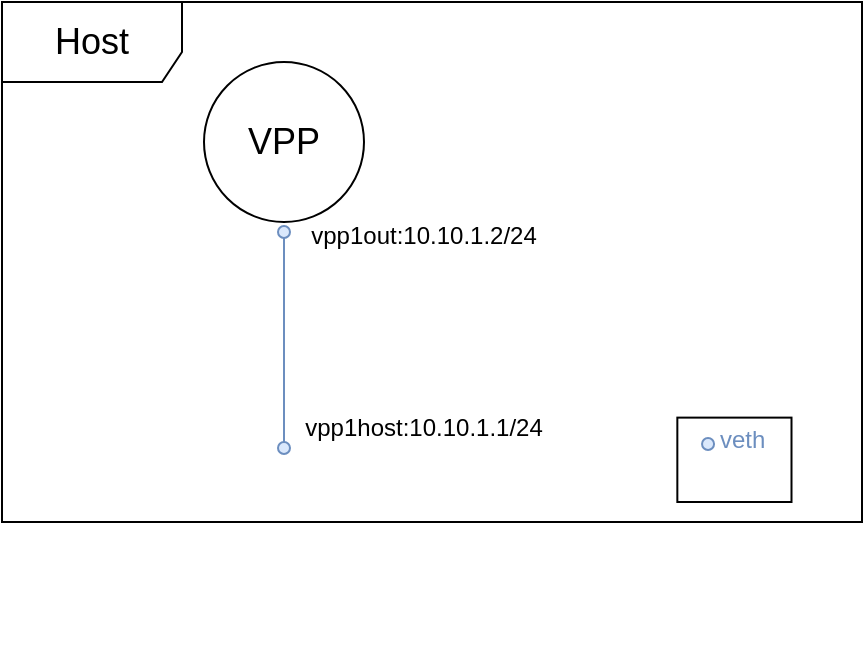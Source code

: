 <mxfile version="20.7.4" type="github">
  <diagram id="X3frUOIJ4UyBZ5zGNv1c" name="acl-lab">
    <mxGraphModel dx="501" dy="299" grid="1" gridSize="10" guides="1" tooltips="1" connect="1" arrows="1" fold="1" page="1" pageScale="1" pageWidth="827" pageHeight="1169" math="0" shadow="0">
      <root>
        <mxCell id="0" />
        <mxCell id="1" parent="0" />
        <mxCell id="YIrWhIE3qQ4BIBY2tq_o-36" value="&lt;font style=&quot;font-size: 18px;&quot;&gt;Host&lt;/font&gt;" style="shape=umlFrame;whiteSpace=wrap;html=1;fontSize=12;width=90;height=40;gradientColor=none;fillColor=default;" parent="1" vertex="1">
          <mxGeometry x="199" y="130" width="430" height="260" as="geometry" />
        </mxCell>
        <mxCell id="YIrWhIE3qQ4BIBY2tq_o-2" value="&lt;font style=&quot;font-size: 18px;&quot;&gt;VPP&lt;/font&gt;" style="ellipse;whiteSpace=wrap;html=1;aspect=fixed;" parent="1" vertex="1">
          <mxGeometry x="300" y="160" width="80" height="80" as="geometry" />
        </mxCell>
        <mxCell id="YIrWhIE3qQ4BIBY2tq_o-3" value="" style="ellipse;whiteSpace=wrap;html=1;aspect=fixed;fillColor=#dae8fc;strokeColor=#6c8ebf;" parent="1" vertex="1">
          <mxGeometry x="337" y="242" width="6" height="6" as="geometry" />
        </mxCell>
        <mxCell id="YIrWhIE3qQ4BIBY2tq_o-10" style="rounded=0;orthogonalLoop=1;jettySize=auto;html=1;exitX=0.5;exitY=0;exitDx=0;exitDy=0;fontSize=18;endArrow=none;endFill=0;fillColor=#dae8fc;strokeColor=#6c8ebf;" parent="1" source="YIrWhIE3qQ4BIBY2tq_o-4" target="YIrWhIE3qQ4BIBY2tq_o-3" edge="1">
          <mxGeometry relative="1" as="geometry">
            <mxPoint x="340" y="250" as="targetPoint" />
          </mxGeometry>
        </mxCell>
        <mxCell id="YIrWhIE3qQ4BIBY2tq_o-4" value="" style="ellipse;whiteSpace=wrap;html=1;aspect=fixed;fillColor=#dae8fc;strokeColor=#6c8ebf;" parent="1" vertex="1">
          <mxGeometry x="337" y="350" width="6" height="6" as="geometry" />
        </mxCell>
        <mxCell id="YIrWhIE3qQ4BIBY2tq_o-19" value="&lt;font style=&quot;font-size: 12px;&quot;&gt;vpp1host:10.10.1.1/24&lt;/font&gt;" style="text;html=1;strokeColor=none;fillColor=none;align=center;verticalAlign=middle;whiteSpace=wrap;rounded=0;fontSize=18;" parent="1" vertex="1">
          <mxGeometry x="380" y="326" width="60" height="30" as="geometry" />
        </mxCell>
        <mxCell id="YIrWhIE3qQ4BIBY2tq_o-20" value="&lt;font style=&quot;font-size: 12px;&quot;&gt;vpp1out:10.10.1.2/24&lt;/font&gt;" style="text;html=1;strokeColor=none;fillColor=none;align=center;verticalAlign=middle;whiteSpace=wrap;rounded=0;fontSize=18;" parent="1" vertex="1">
          <mxGeometry x="380" y="230" width="60" height="30" as="geometry" />
        </mxCell>
        <mxCell id="rNDPbL1ABQbkdlFyfxvr-2" value="&amp;nbsp;" style="text;html=1;strokeColor=none;fillColor=none;align=center;verticalAlign=middle;whiteSpace=wrap;rounded=0;" vertex="1" parent="1">
          <mxGeometry x="277" y="424" width="60" height="30" as="geometry" />
        </mxCell>
        <mxCell id="rNDPbL1ABQbkdlFyfxvr-10" value="" style="group" vertex="1" connectable="0" parent="1">
          <mxGeometry x="500" y="330" width="110" height="50" as="geometry" />
        </mxCell>
        <mxCell id="rNDPbL1ABQbkdlFyfxvr-9" value="" style="rounded=0;whiteSpace=wrap;html=1;fontColor=#6C8EBF;" vertex="1" parent="rNDPbL1ABQbkdlFyfxvr-10">
          <mxGeometry x="36.67" y="7.812" width="57.08" height="42.188" as="geometry" />
        </mxCell>
        <mxCell id="rNDPbL1ABQbkdlFyfxvr-8" value="" style="group" vertex="1" connectable="0" parent="rNDPbL1ABQbkdlFyfxvr-10">
          <mxGeometry x="49.022" y="13.281" width="50.217" height="23.438" as="geometry" />
        </mxCell>
        <mxCell id="rNDPbL1ABQbkdlFyfxvr-6" value="" style="ellipse;whiteSpace=wrap;html=1;aspect=fixed;fillColor=#dae8fc;strokeColor=#6c8ebf;" vertex="1" parent="rNDPbL1ABQbkdlFyfxvr-8">
          <mxGeometry y="4.688" width="6" height="6" as="geometry" />
        </mxCell>
        <mxCell id="rNDPbL1ABQbkdlFyfxvr-7" value="&lt;font color=&quot;#6c8ebf&quot;&gt;veth&lt;/font&gt;" style="text;html=1;strokeColor=none;fillColor=none;align=left;verticalAlign=middle;whiteSpace=wrap;rounded=0;fontColor=#000000;" vertex="1" parent="rNDPbL1ABQbkdlFyfxvr-8">
          <mxGeometry x="6.578" width="22.755" height="11.719" as="geometry" />
        </mxCell>
      </root>
    </mxGraphModel>
  </diagram>
</mxfile>
